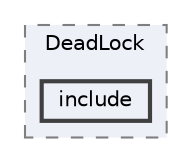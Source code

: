 digraph "include"
{
 // INTERACTIVE_SVG=YES
 // LATEX_PDF_SIZE
  bgcolor="transparent";
  edge [fontname=Helvetica,fontsize=10,labelfontname=Helvetica,labelfontsize=10];
  node [fontname=Helvetica,fontsize=10,shape=box,height=0.2,width=0.4];
  compound=true
  subgraph clusterdir_41a7569c16c15ce73c1128550e42f683 {
    graph [ bgcolor="#edf0f7", pencolor="grey50", label="DeadLock", fontname=Helvetica,fontsize=10 style="filled,dashed", URL="dir_41a7569c16c15ce73c1128550e42f683.html",tooltip=""]
  dir_5a17d5191427b4815b8ca57e89f4fc9e [label="include", fillcolor="#edf0f7", color="grey25", style="filled,bold", URL="dir_5a17d5191427b4815b8ca57e89f4fc9e.html",tooltip=""];
  }
}
